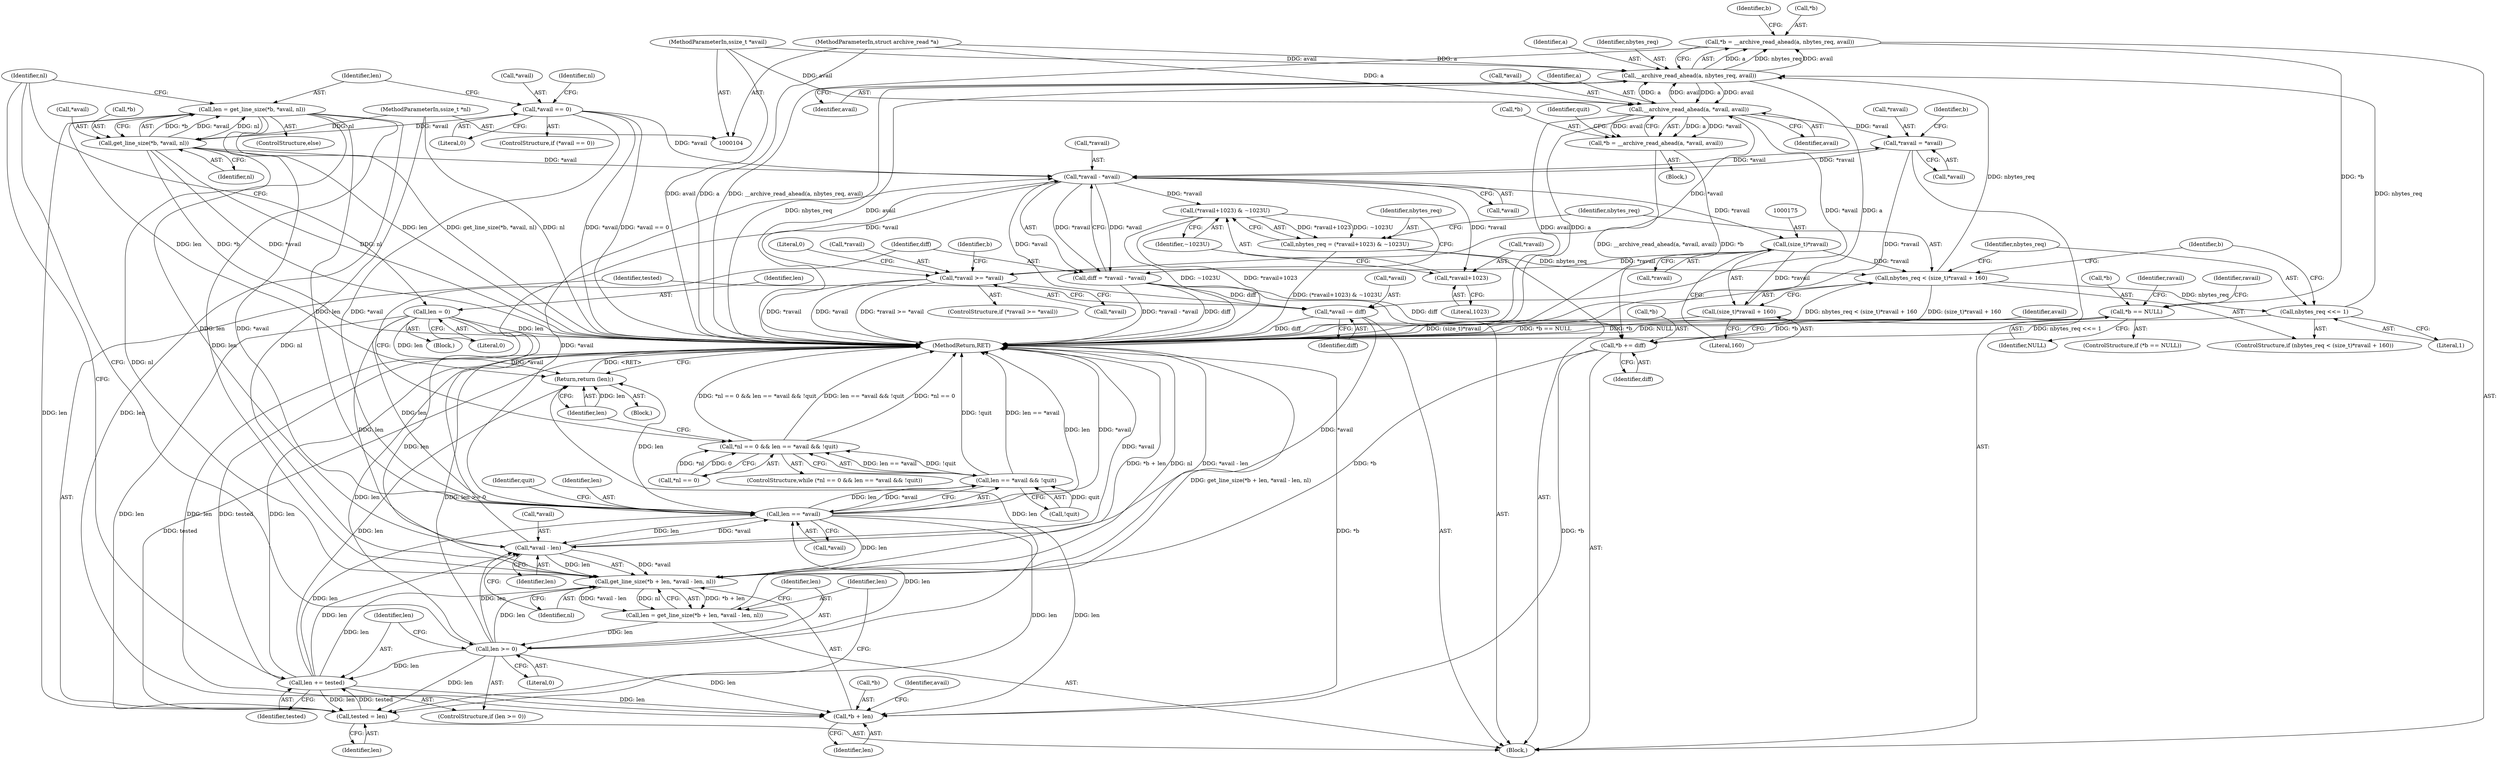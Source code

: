 digraph "0_libarchive_eec077f52bfa2d3f7103b4b74d52572ba8a15aca@API" {
"1000182" [label="(Call,*b = __archive_read_ahead(a, nbytes_req, avail))"];
"1000185" [label="(Call,__archive_read_ahead(a, nbytes_req, avail))"];
"1000206" [label="(Call,__archive_read_ahead(a, *avail, avail))"];
"1000105" [label="(MethodParameterIn,struct archive_read *a)"];
"1000196" [label="(Call,*ravail >= *avail)"];
"1000174" [label="(Call,(size_t)*ravail)"];
"1000155" [label="(Call,*ravail - *avail)"];
"1000214" [label="(Call,*ravail = *avail)"];
"1000237" [label="(Call,*avail - len)"];
"1000223" [label="(Call,*avail -= diff)"];
"1000153" [label="(Call,diff = *ravail - *avail)"];
"1000126" [label="(Call,len = 0)"];
"1000243" [label="(Call,len >= 0)"];
"1000230" [label="(Call,len = get_line_size(*b + len, *avail - len, nl))"];
"1000232" [label="(Call,get_line_size(*b + len, *avail - len, nl))"];
"1000219" [label="(Call,*b += diff)"];
"1000190" [label="(Call,*b == NULL)"];
"1000182" [label="(Call,*b = __archive_read_ahead(a, nbytes_req, avail))"];
"1000203" [label="(Call,*b = __archive_read_ahead(a, *avail, avail))"];
"1000145" [label="(Call,len == *avail)"];
"1000246" [label="(Call,len += tested)"];
"1000227" [label="(Call,tested = len)"];
"1000130" [label="(Call,len = get_line_size(*b, *avail, nl))"];
"1000132" [label="(Call,get_line_size(*b, *avail, nl))"];
"1000117" [label="(Call,*avail == 0)"];
"1000109" [label="(MethodParameterIn,ssize_t *nl)"];
"1000107" [label="(MethodParameterIn,ssize_t *avail)"];
"1000171" [label="(Call,nbytes_req < (size_t)*ravail + 160)"];
"1000161" [label="(Call,nbytes_req = (*ravail+1023) & ~1023U)"];
"1000163" [label="(Call,(*ravail+1023) & ~1023U)"];
"1000179" [label="(Call,nbytes_req <<= 1)"];
"1000144" [label="(Call,len == *avail && !quit)"];
"1000139" [label="(Call,*nl == 0 && len == *avail && !quit)"];
"1000164" [label="(Call,*ravail+1023)"];
"1000173" [label="(Call,(size_t)*ravail + 160)"];
"1000233" [label="(Call,*b + len)"];
"1000249" [label="(Return,return (len);)"];
"1000251" [label="(MethodReturn,RET)"];
"1000105" [label="(MethodParameterIn,struct archive_read *a)"];
"1000230" [label="(Call,len = get_line_size(*b + len, *avail - len, nl))"];
"1000131" [label="(Identifier,len)"];
"1000124" [label="(Identifier,nl)"];
"1000184" [label="(Identifier,b)"];
"1000171" [label="(Call,nbytes_req < (size_t)*ravail + 160)"];
"1000107" [label="(MethodParameterIn,ssize_t *avail)"];
"1000127" [label="(Identifier,len)"];
"1000232" [label="(Call,get_line_size(*b + len, *avail - len, nl))"];
"1000222" [label="(Identifier,diff)"];
"1000191" [label="(Call,*b)"];
"1000206" [label="(Call,__archive_read_ahead(a, *avail, avail))"];
"1000186" [label="(Identifier,a)"];
"1000199" [label="(Call,*avail)"];
"1000202" [label="(Literal,0)"];
"1000214" [label="(Call,*ravail = *avail)"];
"1000151" [label="(Block,)"];
"1000130" [label="(Call,len = get_line_size(*b, *avail, nl))"];
"1000176" [label="(Call,*ravail)"];
"1000150" [label="(Identifier,quit)"];
"1000172" [label="(Identifier,nbytes_req)"];
"1000135" [label="(Call,*avail)"];
"1000229" [label="(Identifier,len)"];
"1000145" [label="(Call,len == *avail)"];
"1000167" [label="(Literal,1023)"];
"1000241" [label="(Identifier,nl)"];
"1000215" [label="(Call,*ravail)"];
"1000196" [label="(Call,*ravail >= *avail)"];
"1000192" [label="(Identifier,b)"];
"1000234" [label="(Call,*b)"];
"1000168" [label="(Identifier,~1023U)"];
"1000236" [label="(Identifier,len)"];
"1000144" [label="(Call,len == *avail && !quit)"];
"1000195" [label="(ControlStructure,if (*ravail >= *avail))"];
"1000198" [label="(Identifier,ravail)"];
"1000194" [label="(Block,)"];
"1000137" [label="(Identifier,nl)"];
"1000231" [label="(Identifier,len)"];
"1000239" [label="(Identifier,avail)"];
"1000155" [label="(Call,*ravail - *avail)"];
"1000161" [label="(Call,nbytes_req = (*ravail+1023) & ~1023U)"];
"1000164" [label="(Call,*ravail+1023)"];
"1000126" [label="(Call,len = 0)"];
"1000197" [label="(Call,*ravail)"];
"1000188" [label="(Identifier,avail)"];
"1000187" [label="(Identifier,nbytes_req)"];
"1000204" [label="(Call,*b)"];
"1000219" [label="(Call,*b += diff)"];
"1000248" [label="(Identifier,tested)"];
"1000162" [label="(Identifier,nbytes_req)"];
"1000165" [label="(Call,*ravail)"];
"1000226" [label="(Identifier,diff)"];
"1000154" [label="(Identifier,diff)"];
"1000240" [label="(Identifier,len)"];
"1000212" [label="(Identifier,quit)"];
"1000153" [label="(Call,diff = *ravail - *avail)"];
"1000121" [label="(Block,)"];
"1000146" [label="(Identifier,len)"];
"1000120" [label="(Literal,0)"];
"1000208" [label="(Call,*avail)"];
"1000116" [label="(ControlStructure,if (*avail == 0))"];
"1000224" [label="(Call,*avail)"];
"1000185" [label="(Call,__archive_read_ahead(a, nbytes_req, avail))"];
"1000181" [label="(Literal,1)"];
"1000249" [label="(Return,return (len);)"];
"1000129" [label="(ControlStructure,else)"];
"1000228" [label="(Identifier,tested)"];
"1000244" [label="(Identifier,len)"];
"1000225" [label="(Identifier,avail)"];
"1000149" [label="(Call,!quit)"];
"1000233" [label="(Call,*b + len)"];
"1000142" [label="(Identifier,nl)"];
"1000183" [label="(Call,*b)"];
"1000207" [label="(Identifier,a)"];
"1000110" [label="(Block,)"];
"1000190" [label="(Call,*b == NULL)"];
"1000158" [label="(Call,*avail)"];
"1000221" [label="(Identifier,b)"];
"1000147" [label="(Call,*avail)"];
"1000193" [label="(Identifier,NULL)"];
"1000238" [label="(Call,*avail)"];
"1000220" [label="(Call,*b)"];
"1000245" [label="(Literal,0)"];
"1000246" [label="(Call,len += tested)"];
"1000139" [label="(Call,*nl == 0 && len == *avail && !quit)"];
"1000132" [label="(Call,get_line_size(*b, *avail, nl))"];
"1000250" [label="(Identifier,len)"];
"1000210" [label="(Identifier,avail)"];
"1000242" [label="(ControlStructure,if (len >= 0))"];
"1000179" [label="(Call,nbytes_req <<= 1)"];
"1000178" [label="(Literal,160)"];
"1000237" [label="(Call,*avail - len)"];
"1000163" [label="(Call,(*ravail+1023) & ~1023U)"];
"1000118" [label="(Call,*avail)"];
"1000223" [label="(Call,*avail -= diff)"];
"1000138" [label="(ControlStructure,while (*nl == 0 && len == *avail && !quit))"];
"1000227" [label="(Call,tested = len)"];
"1000180" [label="(Identifier,nbytes_req)"];
"1000216" [label="(Identifier,ravail)"];
"1000140" [label="(Call,*nl == 0)"];
"1000205" [label="(Identifier,b)"];
"1000156" [label="(Call,*ravail)"];
"1000133" [label="(Call,*b)"];
"1000203" [label="(Call,*b = __archive_read_ahead(a, *avail, avail))"];
"1000117" [label="(Call,*avail == 0)"];
"1000243" [label="(Call,len >= 0)"];
"1000109" [label="(MethodParameterIn,ssize_t *nl)"];
"1000170" [label="(ControlStructure,if (nbytes_req < (size_t)*ravail + 160))"];
"1000174" [label="(Call,(size_t)*ravail)"];
"1000247" [label="(Identifier,len)"];
"1000173" [label="(Call,(size_t)*ravail + 160)"];
"1000189" [label="(ControlStructure,if (*b == NULL))"];
"1000217" [label="(Call,*avail)"];
"1000128" [label="(Literal,0)"];
"1000182" [label="(Call,*b = __archive_read_ahead(a, nbytes_req, avail))"];
"1000182" -> "1000151"  [label="AST: "];
"1000182" -> "1000185"  [label="CFG: "];
"1000183" -> "1000182"  [label="AST: "];
"1000185" -> "1000182"  [label="AST: "];
"1000192" -> "1000182"  [label="CFG: "];
"1000182" -> "1000251"  [label="DDG: __archive_read_ahead(a, nbytes_req, avail)"];
"1000185" -> "1000182"  [label="DDG: a"];
"1000185" -> "1000182"  [label="DDG: nbytes_req"];
"1000185" -> "1000182"  [label="DDG: avail"];
"1000182" -> "1000190"  [label="DDG: *b"];
"1000185" -> "1000188"  [label="CFG: "];
"1000186" -> "1000185"  [label="AST: "];
"1000187" -> "1000185"  [label="AST: "];
"1000188" -> "1000185"  [label="AST: "];
"1000185" -> "1000251"  [label="DDG: nbytes_req"];
"1000185" -> "1000251"  [label="DDG: avail"];
"1000185" -> "1000251"  [label="DDG: a"];
"1000206" -> "1000185"  [label="DDG: a"];
"1000206" -> "1000185"  [label="DDG: avail"];
"1000105" -> "1000185"  [label="DDG: a"];
"1000171" -> "1000185"  [label="DDG: nbytes_req"];
"1000179" -> "1000185"  [label="DDG: nbytes_req"];
"1000107" -> "1000185"  [label="DDG: avail"];
"1000185" -> "1000206"  [label="DDG: a"];
"1000185" -> "1000206"  [label="DDG: avail"];
"1000206" -> "1000203"  [label="AST: "];
"1000206" -> "1000210"  [label="CFG: "];
"1000207" -> "1000206"  [label="AST: "];
"1000208" -> "1000206"  [label="AST: "];
"1000210" -> "1000206"  [label="AST: "];
"1000203" -> "1000206"  [label="CFG: "];
"1000206" -> "1000251"  [label="DDG: avail"];
"1000206" -> "1000251"  [label="DDG: a"];
"1000206" -> "1000203"  [label="DDG: a"];
"1000206" -> "1000203"  [label="DDG: *avail"];
"1000206" -> "1000203"  [label="DDG: avail"];
"1000105" -> "1000206"  [label="DDG: a"];
"1000196" -> "1000206"  [label="DDG: *avail"];
"1000107" -> "1000206"  [label="DDG: avail"];
"1000206" -> "1000214"  [label="DDG: *avail"];
"1000206" -> "1000223"  [label="DDG: *avail"];
"1000105" -> "1000104"  [label="AST: "];
"1000105" -> "1000251"  [label="DDG: a"];
"1000196" -> "1000195"  [label="AST: "];
"1000196" -> "1000199"  [label="CFG: "];
"1000197" -> "1000196"  [label="AST: "];
"1000199" -> "1000196"  [label="AST: "];
"1000202" -> "1000196"  [label="CFG: "];
"1000205" -> "1000196"  [label="CFG: "];
"1000196" -> "1000251"  [label="DDG: *ravail"];
"1000196" -> "1000251"  [label="DDG: *avail"];
"1000196" -> "1000251"  [label="DDG: *ravail >= *avail"];
"1000174" -> "1000196"  [label="DDG: *ravail"];
"1000155" -> "1000196"  [label="DDG: *avail"];
"1000174" -> "1000173"  [label="AST: "];
"1000174" -> "1000176"  [label="CFG: "];
"1000175" -> "1000174"  [label="AST: "];
"1000176" -> "1000174"  [label="AST: "];
"1000178" -> "1000174"  [label="CFG: "];
"1000174" -> "1000171"  [label="DDG: *ravail"];
"1000174" -> "1000173"  [label="DDG: *ravail"];
"1000155" -> "1000174"  [label="DDG: *ravail"];
"1000155" -> "1000153"  [label="AST: "];
"1000155" -> "1000158"  [label="CFG: "];
"1000156" -> "1000155"  [label="AST: "];
"1000158" -> "1000155"  [label="AST: "];
"1000153" -> "1000155"  [label="CFG: "];
"1000155" -> "1000153"  [label="DDG: *ravail"];
"1000155" -> "1000153"  [label="DDG: *avail"];
"1000214" -> "1000155"  [label="DDG: *ravail"];
"1000237" -> "1000155"  [label="DDG: *avail"];
"1000117" -> "1000155"  [label="DDG: *avail"];
"1000132" -> "1000155"  [label="DDG: *avail"];
"1000145" -> "1000155"  [label="DDG: *avail"];
"1000155" -> "1000163"  [label="DDG: *ravail"];
"1000155" -> "1000164"  [label="DDG: *ravail"];
"1000155" -> "1000214"  [label="DDG: *avail"];
"1000155" -> "1000223"  [label="DDG: *avail"];
"1000214" -> "1000151"  [label="AST: "];
"1000214" -> "1000217"  [label="CFG: "];
"1000215" -> "1000214"  [label="AST: "];
"1000217" -> "1000214"  [label="AST: "];
"1000221" -> "1000214"  [label="CFG: "];
"1000214" -> "1000251"  [label="DDG: *ravail"];
"1000237" -> "1000232"  [label="AST: "];
"1000237" -> "1000240"  [label="CFG: "];
"1000238" -> "1000237"  [label="AST: "];
"1000240" -> "1000237"  [label="AST: "];
"1000241" -> "1000237"  [label="CFG: "];
"1000237" -> "1000251"  [label="DDG: *avail"];
"1000237" -> "1000145"  [label="DDG: *avail"];
"1000237" -> "1000232"  [label="DDG: *avail"];
"1000237" -> "1000232"  [label="DDG: len"];
"1000223" -> "1000237"  [label="DDG: *avail"];
"1000126" -> "1000237"  [label="DDG: len"];
"1000243" -> "1000237"  [label="DDG: len"];
"1000145" -> "1000237"  [label="DDG: len"];
"1000246" -> "1000237"  [label="DDG: len"];
"1000130" -> "1000237"  [label="DDG: len"];
"1000223" -> "1000151"  [label="AST: "];
"1000223" -> "1000226"  [label="CFG: "];
"1000224" -> "1000223"  [label="AST: "];
"1000226" -> "1000223"  [label="AST: "];
"1000228" -> "1000223"  [label="CFG: "];
"1000223" -> "1000251"  [label="DDG: diff"];
"1000153" -> "1000223"  [label="DDG: diff"];
"1000153" -> "1000151"  [label="AST: "];
"1000154" -> "1000153"  [label="AST: "];
"1000162" -> "1000153"  [label="CFG: "];
"1000153" -> "1000251"  [label="DDG: *ravail - *avail"];
"1000153" -> "1000251"  [label="DDG: diff"];
"1000153" -> "1000219"  [label="DDG: diff"];
"1000126" -> "1000121"  [label="AST: "];
"1000126" -> "1000128"  [label="CFG: "];
"1000127" -> "1000126"  [label="AST: "];
"1000128" -> "1000126"  [label="AST: "];
"1000142" -> "1000126"  [label="CFG: "];
"1000126" -> "1000251"  [label="DDG: len"];
"1000126" -> "1000145"  [label="DDG: len"];
"1000126" -> "1000227"  [label="DDG: len"];
"1000126" -> "1000232"  [label="DDG: len"];
"1000126" -> "1000233"  [label="DDG: len"];
"1000126" -> "1000249"  [label="DDG: len"];
"1000243" -> "1000242"  [label="AST: "];
"1000243" -> "1000245"  [label="CFG: "];
"1000244" -> "1000243"  [label="AST: "];
"1000245" -> "1000243"  [label="AST: "];
"1000142" -> "1000243"  [label="CFG: "];
"1000247" -> "1000243"  [label="CFG: "];
"1000243" -> "1000251"  [label="DDG: len"];
"1000243" -> "1000251"  [label="DDG: len >= 0"];
"1000243" -> "1000145"  [label="DDG: len"];
"1000243" -> "1000227"  [label="DDG: len"];
"1000243" -> "1000232"  [label="DDG: len"];
"1000243" -> "1000233"  [label="DDG: len"];
"1000230" -> "1000243"  [label="DDG: len"];
"1000243" -> "1000246"  [label="DDG: len"];
"1000243" -> "1000249"  [label="DDG: len"];
"1000230" -> "1000151"  [label="AST: "];
"1000230" -> "1000232"  [label="CFG: "];
"1000231" -> "1000230"  [label="AST: "];
"1000232" -> "1000230"  [label="AST: "];
"1000244" -> "1000230"  [label="CFG: "];
"1000230" -> "1000251"  [label="DDG: get_line_size(*b + len, *avail - len, nl)"];
"1000232" -> "1000230"  [label="DDG: *b + len"];
"1000232" -> "1000230"  [label="DDG: *avail - len"];
"1000232" -> "1000230"  [label="DDG: nl"];
"1000232" -> "1000241"  [label="CFG: "];
"1000233" -> "1000232"  [label="AST: "];
"1000241" -> "1000232"  [label="AST: "];
"1000232" -> "1000251"  [label="DDG: *avail - len"];
"1000232" -> "1000251"  [label="DDG: *b + len"];
"1000232" -> "1000251"  [label="DDG: nl"];
"1000219" -> "1000232"  [label="DDG: *b"];
"1000145" -> "1000232"  [label="DDG: len"];
"1000246" -> "1000232"  [label="DDG: len"];
"1000130" -> "1000232"  [label="DDG: len"];
"1000132" -> "1000232"  [label="DDG: nl"];
"1000109" -> "1000232"  [label="DDG: nl"];
"1000219" -> "1000151"  [label="AST: "];
"1000219" -> "1000222"  [label="CFG: "];
"1000220" -> "1000219"  [label="AST: "];
"1000222" -> "1000219"  [label="AST: "];
"1000225" -> "1000219"  [label="CFG: "];
"1000190" -> "1000219"  [label="DDG: *b"];
"1000203" -> "1000219"  [label="DDG: *b"];
"1000219" -> "1000233"  [label="DDG: *b"];
"1000190" -> "1000189"  [label="AST: "];
"1000190" -> "1000193"  [label="CFG: "];
"1000191" -> "1000190"  [label="AST: "];
"1000193" -> "1000190"  [label="AST: "];
"1000198" -> "1000190"  [label="CFG: "];
"1000216" -> "1000190"  [label="CFG: "];
"1000190" -> "1000251"  [label="DDG: *b == NULL"];
"1000190" -> "1000251"  [label="DDG: *b"];
"1000190" -> "1000251"  [label="DDG: NULL"];
"1000203" -> "1000194"  [label="AST: "];
"1000204" -> "1000203"  [label="AST: "];
"1000212" -> "1000203"  [label="CFG: "];
"1000203" -> "1000251"  [label="DDG: __archive_read_ahead(a, *avail, avail)"];
"1000145" -> "1000144"  [label="AST: "];
"1000145" -> "1000147"  [label="CFG: "];
"1000146" -> "1000145"  [label="AST: "];
"1000147" -> "1000145"  [label="AST: "];
"1000150" -> "1000145"  [label="CFG: "];
"1000144" -> "1000145"  [label="CFG: "];
"1000145" -> "1000251"  [label="DDG: len"];
"1000145" -> "1000251"  [label="DDG: *avail"];
"1000145" -> "1000144"  [label="DDG: len"];
"1000145" -> "1000144"  [label="DDG: *avail"];
"1000246" -> "1000145"  [label="DDG: len"];
"1000130" -> "1000145"  [label="DDG: len"];
"1000117" -> "1000145"  [label="DDG: *avail"];
"1000132" -> "1000145"  [label="DDG: *avail"];
"1000145" -> "1000227"  [label="DDG: len"];
"1000145" -> "1000233"  [label="DDG: len"];
"1000145" -> "1000249"  [label="DDG: len"];
"1000246" -> "1000242"  [label="AST: "];
"1000246" -> "1000248"  [label="CFG: "];
"1000247" -> "1000246"  [label="AST: "];
"1000248" -> "1000246"  [label="AST: "];
"1000142" -> "1000246"  [label="CFG: "];
"1000246" -> "1000251"  [label="DDG: tested"];
"1000246" -> "1000251"  [label="DDG: len"];
"1000246" -> "1000227"  [label="DDG: len"];
"1000246" -> "1000233"  [label="DDG: len"];
"1000227" -> "1000246"  [label="DDG: tested"];
"1000246" -> "1000249"  [label="DDG: len"];
"1000227" -> "1000151"  [label="AST: "];
"1000227" -> "1000229"  [label="CFG: "];
"1000228" -> "1000227"  [label="AST: "];
"1000229" -> "1000227"  [label="AST: "];
"1000231" -> "1000227"  [label="CFG: "];
"1000227" -> "1000251"  [label="DDG: tested"];
"1000130" -> "1000227"  [label="DDG: len"];
"1000130" -> "1000129"  [label="AST: "];
"1000130" -> "1000132"  [label="CFG: "];
"1000131" -> "1000130"  [label="AST: "];
"1000132" -> "1000130"  [label="AST: "];
"1000142" -> "1000130"  [label="CFG: "];
"1000130" -> "1000251"  [label="DDG: len"];
"1000130" -> "1000251"  [label="DDG: get_line_size(*b, *avail, nl)"];
"1000132" -> "1000130"  [label="DDG: *b"];
"1000132" -> "1000130"  [label="DDG: *avail"];
"1000132" -> "1000130"  [label="DDG: nl"];
"1000130" -> "1000233"  [label="DDG: len"];
"1000130" -> "1000249"  [label="DDG: len"];
"1000132" -> "1000137"  [label="CFG: "];
"1000133" -> "1000132"  [label="AST: "];
"1000135" -> "1000132"  [label="AST: "];
"1000137" -> "1000132"  [label="AST: "];
"1000132" -> "1000251"  [label="DDG: *b"];
"1000132" -> "1000251"  [label="DDG: *avail"];
"1000132" -> "1000251"  [label="DDG: nl"];
"1000117" -> "1000132"  [label="DDG: *avail"];
"1000109" -> "1000132"  [label="DDG: nl"];
"1000117" -> "1000116"  [label="AST: "];
"1000117" -> "1000120"  [label="CFG: "];
"1000118" -> "1000117"  [label="AST: "];
"1000120" -> "1000117"  [label="AST: "];
"1000124" -> "1000117"  [label="CFG: "];
"1000131" -> "1000117"  [label="CFG: "];
"1000117" -> "1000251"  [label="DDG: *avail"];
"1000117" -> "1000251"  [label="DDG: *avail == 0"];
"1000109" -> "1000104"  [label="AST: "];
"1000109" -> "1000251"  [label="DDG: nl"];
"1000107" -> "1000104"  [label="AST: "];
"1000107" -> "1000251"  [label="DDG: avail"];
"1000171" -> "1000170"  [label="AST: "];
"1000171" -> "1000173"  [label="CFG: "];
"1000172" -> "1000171"  [label="AST: "];
"1000173" -> "1000171"  [label="AST: "];
"1000180" -> "1000171"  [label="CFG: "];
"1000184" -> "1000171"  [label="CFG: "];
"1000171" -> "1000251"  [label="DDG: (size_t)*ravail + 160"];
"1000171" -> "1000251"  [label="DDG: nbytes_req < (size_t)*ravail + 160"];
"1000161" -> "1000171"  [label="DDG: nbytes_req"];
"1000171" -> "1000179"  [label="DDG: nbytes_req"];
"1000161" -> "1000151"  [label="AST: "];
"1000161" -> "1000163"  [label="CFG: "];
"1000162" -> "1000161"  [label="AST: "];
"1000163" -> "1000161"  [label="AST: "];
"1000172" -> "1000161"  [label="CFG: "];
"1000161" -> "1000251"  [label="DDG: (*ravail+1023) & ~1023U"];
"1000163" -> "1000161"  [label="DDG: *ravail+1023"];
"1000163" -> "1000161"  [label="DDG: ~1023U"];
"1000163" -> "1000168"  [label="CFG: "];
"1000164" -> "1000163"  [label="AST: "];
"1000168" -> "1000163"  [label="AST: "];
"1000163" -> "1000251"  [label="DDG: ~1023U"];
"1000163" -> "1000251"  [label="DDG: *ravail+1023"];
"1000179" -> "1000170"  [label="AST: "];
"1000179" -> "1000181"  [label="CFG: "];
"1000180" -> "1000179"  [label="AST: "];
"1000181" -> "1000179"  [label="AST: "];
"1000184" -> "1000179"  [label="CFG: "];
"1000179" -> "1000251"  [label="DDG: nbytes_req <<= 1"];
"1000144" -> "1000139"  [label="AST: "];
"1000144" -> "1000149"  [label="CFG: "];
"1000149" -> "1000144"  [label="AST: "];
"1000139" -> "1000144"  [label="CFG: "];
"1000144" -> "1000251"  [label="DDG: !quit"];
"1000144" -> "1000251"  [label="DDG: len == *avail"];
"1000144" -> "1000139"  [label="DDG: len == *avail"];
"1000144" -> "1000139"  [label="DDG: !quit"];
"1000149" -> "1000144"  [label="DDG: quit"];
"1000139" -> "1000138"  [label="AST: "];
"1000139" -> "1000140"  [label="CFG: "];
"1000140" -> "1000139"  [label="AST: "];
"1000154" -> "1000139"  [label="CFG: "];
"1000250" -> "1000139"  [label="CFG: "];
"1000139" -> "1000251"  [label="DDG: *nl == 0"];
"1000139" -> "1000251"  [label="DDG: *nl == 0 && len == *avail && !quit"];
"1000139" -> "1000251"  [label="DDG: len == *avail && !quit"];
"1000140" -> "1000139"  [label="DDG: *nl"];
"1000140" -> "1000139"  [label="DDG: 0"];
"1000164" -> "1000167"  [label="CFG: "];
"1000165" -> "1000164"  [label="AST: "];
"1000167" -> "1000164"  [label="AST: "];
"1000168" -> "1000164"  [label="CFG: "];
"1000173" -> "1000178"  [label="CFG: "];
"1000178" -> "1000173"  [label="AST: "];
"1000173" -> "1000251"  [label="DDG: (size_t)*ravail"];
"1000233" -> "1000236"  [label="CFG: "];
"1000234" -> "1000233"  [label="AST: "];
"1000236" -> "1000233"  [label="AST: "];
"1000239" -> "1000233"  [label="CFG: "];
"1000233" -> "1000251"  [label="DDG: *b"];
"1000249" -> "1000110"  [label="AST: "];
"1000249" -> "1000250"  [label="CFG: "];
"1000250" -> "1000249"  [label="AST: "];
"1000251" -> "1000249"  [label="CFG: "];
"1000249" -> "1000251"  [label="DDG: <RET>"];
"1000250" -> "1000249"  [label="DDG: len"];
}
